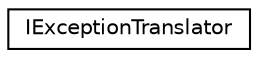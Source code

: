 digraph "Graphical Class Hierarchy"
{
  edge [fontname="Helvetica",fontsize="10",labelfontname="Helvetica",labelfontsize="10"];
  node [fontname="Helvetica",fontsize="10",shape=record];
  rankdir="LR";
  Node1 [label="IExceptionTranslator",height=0.2,width=0.4,color="black", fillcolor="white", style="filled",URL="$structCatch_1_1IExceptionTranslator.html"];
}

